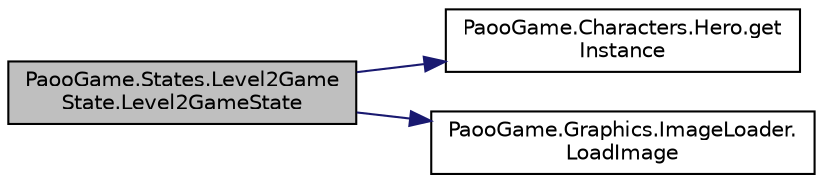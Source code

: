 digraph "PaooGame.States.Level2GameState.Level2GameState"
{
 // INTERACTIVE_SVG=YES
 // LATEX_PDF_SIZE
  edge [fontname="Helvetica",fontsize="10",labelfontname="Helvetica",labelfontsize="10"];
  node [fontname="Helvetica",fontsize="10",shape=record];
  rankdir="LR";
  Node1 [label="PaooGame.States.Level2Game\lState.Level2GameState",height=0.2,width=0.4,color="black", fillcolor="grey75", style="filled", fontcolor="black",tooltip="Constructorul clasei."];
  Node1 -> Node2 [color="midnightblue",fontsize="10",style="solid",fontname="Helvetica"];
  Node2 [label="PaooGame.Characters.Hero.get\lInstance",height=0.2,width=0.4,color="black", fillcolor="white", style="filled",URL="$class_paoo_game_1_1_characters_1_1_hero.html#ab880bfe6e137a32b6f2538431d9d68bd",tooltip="Pentru a avea mereu aceiasi pisica intre nivele se va folosi SINGLETON."];
  Node1 -> Node3 [color="midnightblue",fontsize="10",style="solid",fontname="Helvetica"];
  Node3 [label="PaooGame.Graphics.ImageLoader.\lLoadImage",height=0.2,width=0.4,color="black", fillcolor="white", style="filled",URL="$class_paoo_game_1_1_graphics_1_1_image_loader.html#ad8e5eef7d6b1abd58e96ab0d12ec8b85",tooltip=" "];
}
